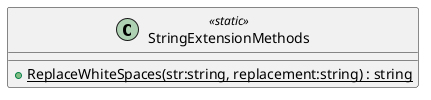 @startuml
class StringExtensionMethods <<static>> {
    + {static} ReplaceWhiteSpaces(str:string, replacement:string) : string
}
@enduml
